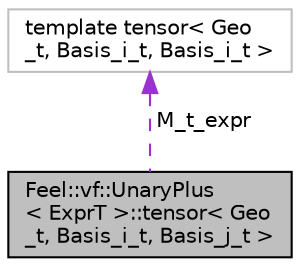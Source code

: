 digraph "Feel::vf::UnaryPlus&lt; ExprT &gt;::tensor&lt; Geo_t, Basis_i_t, Basis_j_t &gt;"
{
 // LATEX_PDF_SIZE
  edge [fontname="Helvetica",fontsize="10",labelfontname="Helvetica",labelfontsize="10"];
  node [fontname="Helvetica",fontsize="10",shape=record];
  Node1 [label="Feel::vf::UnaryPlus\l\< ExprT \>::tensor\< Geo\l_t, Basis_i_t, Basis_j_t \>",height=0.2,width=0.4,color="black", fillcolor="grey75", style="filled", fontcolor="black",tooltip=" "];
  Node2 -> Node1 [dir="back",color="darkorchid3",fontsize="10",style="dashed",label=" M_t_expr" ,fontname="Helvetica"];
  Node2 [label="template tensor\< Geo\l_t, Basis_i_t, Basis_i_t \>",height=0.2,width=0.4,color="grey75", fillcolor="white", style="filled",tooltip=" "];
}

